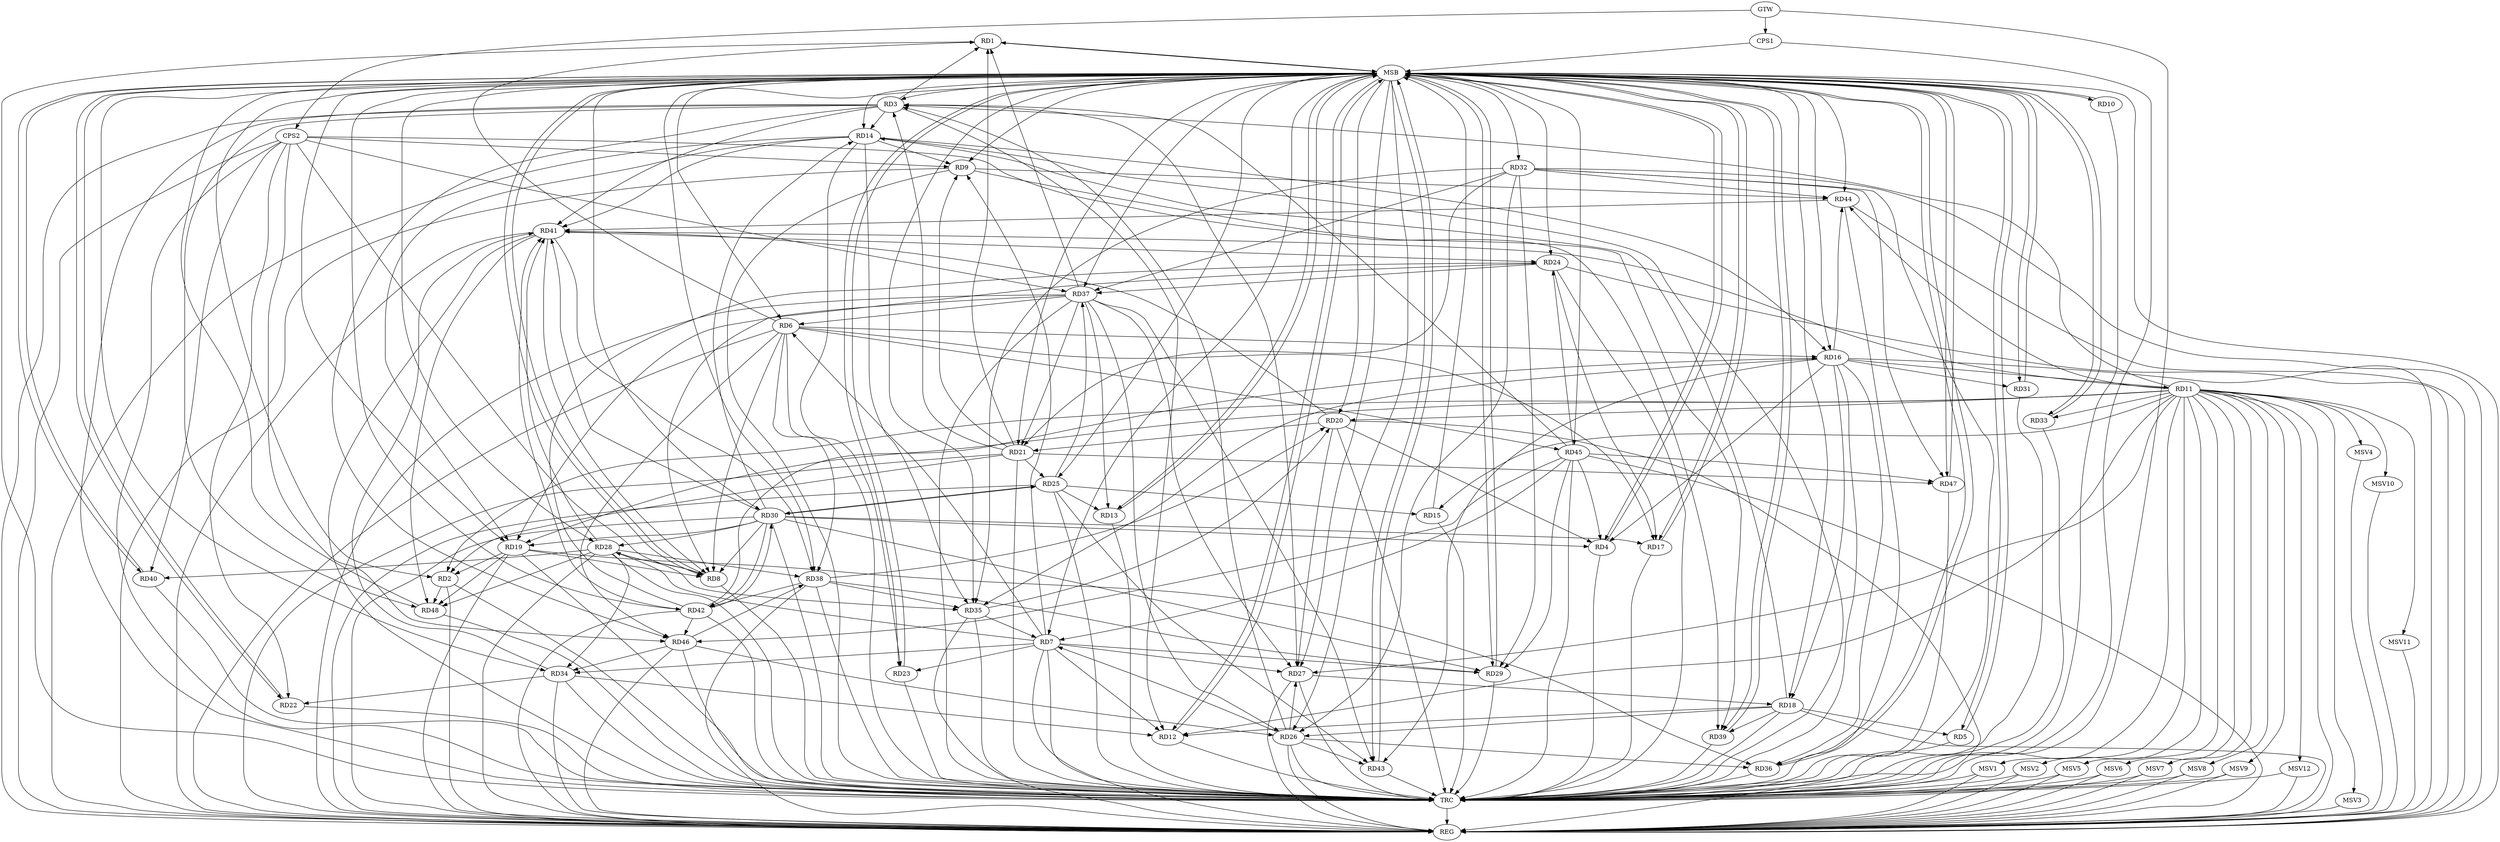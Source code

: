strict digraph G {
  RD1 [ label="RD1" ];
  RD2 [ label="RD2" ];
  RD3 [ label="RD3" ];
  RD4 [ label="RD4" ];
  RD5 [ label="RD5" ];
  RD6 [ label="RD6" ];
  RD7 [ label="RD7" ];
  RD8 [ label="RD8" ];
  RD9 [ label="RD9" ];
  RD10 [ label="RD10" ];
  RD11 [ label="RD11" ];
  RD12 [ label="RD12" ];
  RD13 [ label="RD13" ];
  RD14 [ label="RD14" ];
  RD15 [ label="RD15" ];
  RD16 [ label="RD16" ];
  RD17 [ label="RD17" ];
  RD18 [ label="RD18" ];
  RD19 [ label="RD19" ];
  RD20 [ label="RD20" ];
  RD21 [ label="RD21" ];
  RD22 [ label="RD22" ];
  RD23 [ label="RD23" ];
  RD24 [ label="RD24" ];
  RD25 [ label="RD25" ];
  RD26 [ label="RD26" ];
  RD27 [ label="RD27" ];
  RD28 [ label="RD28" ];
  RD29 [ label="RD29" ];
  RD30 [ label="RD30" ];
  RD31 [ label="RD31" ];
  RD32 [ label="RD32" ];
  RD33 [ label="RD33" ];
  RD34 [ label="RD34" ];
  RD35 [ label="RD35" ];
  RD36 [ label="RD36" ];
  RD37 [ label="RD37" ];
  RD38 [ label="RD38" ];
  RD39 [ label="RD39" ];
  RD40 [ label="RD40" ];
  RD41 [ label="RD41" ];
  RD42 [ label="RD42" ];
  RD43 [ label="RD43" ];
  RD44 [ label="RD44" ];
  RD45 [ label="RD45" ];
  RD46 [ label="RD46" ];
  RD47 [ label="RD47" ];
  RD48 [ label="RD48" ];
  CPS1 [ label="CPS1" ];
  CPS2 [ label="CPS2" ];
  GTW [ label="GTW" ];
  REG [ label="REG" ];
  MSB [ label="MSB" ];
  TRC [ label="TRC" ];
  MSV1 [ label="MSV1" ];
  MSV2 [ label="MSV2" ];
  MSV3 [ label="MSV3" ];
  MSV4 [ label="MSV4" ];
  MSV5 [ label="MSV5" ];
  MSV6 [ label="MSV6" ];
  MSV7 [ label="MSV7" ];
  MSV8 [ label="MSV8" ];
  MSV9 [ label="MSV9" ];
  MSV10 [ label="MSV10" ];
  MSV11 [ label="MSV11" ];
  MSV12 [ label="MSV12" ];
  RD3 -> RD1;
  RD6 -> RD1;
  RD21 -> RD1;
  RD37 -> RD1;
  RD11 -> RD2;
  RD19 -> RD2;
  RD21 -> RD2;
  RD2 -> RD48;
  RD11 -> RD3;
  RD3 -> RD12;
  RD3 -> RD14;
  RD21 -> RD3;
  RD26 -> RD3;
  RD3 -> RD27;
  RD3 -> RD41;
  RD45 -> RD3;
  RD3 -> RD46;
  RD3 -> RD48;
  RD16 -> RD4;
  RD20 -> RD4;
  RD30 -> RD4;
  RD45 -> RD4;
  RD18 -> RD5;
  RD7 -> RD6;
  RD6 -> RD8;
  RD6 -> RD16;
  RD6 -> RD17;
  RD37 -> RD6;
  RD6 -> RD38;
  RD6 -> RD45;
  RD6 -> RD46;
  RD7 -> RD9;
  RD7 -> RD12;
  RD7 -> RD23;
  RD26 -> RD7;
  RD7 -> RD27;
  RD7 -> RD28;
  RD7 -> RD29;
  RD7 -> RD34;
  RD35 -> RD7;
  RD45 -> RD7;
  RD19 -> RD8;
  RD24 -> RD8;
  RD28 -> RD8;
  RD30 -> RD8;
  RD41 -> RD8;
  RD14 -> RD9;
  RD21 -> RD9;
  RD9 -> RD39;
  RD9 -> RD44;
  RD11 -> RD12;
  RD11 -> RD15;
  RD16 -> RD11;
  RD11 -> RD19;
  RD11 -> RD20;
  RD11 -> RD27;
  RD11 -> RD33;
  RD11 -> RD41;
  RD11 -> RD44;
  RD18 -> RD12;
  RD34 -> RD12;
  RD25 -> RD13;
  RD37 -> RD13;
  RD14 -> RD16;
  RD18 -> RD14;
  RD14 -> RD19;
  RD14 -> RD23;
  RD30 -> RD14;
  RD14 -> RD35;
  RD14 -> RD41;
  RD25 -> RD15;
  RD16 -> RD18;
  RD16 -> RD31;
  RD16 -> RD35;
  RD16 -> RD36;
  RD42 -> RD16;
  RD16 -> RD43;
  RD16 -> RD44;
  RD24 -> RD17;
  RD30 -> RD17;
  RD18 -> RD26;
  RD27 -> RD18;
  RD18 -> RD39;
  RD30 -> RD19;
  RD19 -> RD36;
  RD37 -> RD19;
  RD19 -> RD48;
  RD20 -> RD21;
  RD20 -> RD27;
  RD35 -> RD20;
  RD38 -> RD20;
  RD20 -> RD41;
  RD21 -> RD25;
  RD32 -> RD21;
  RD37 -> RD21;
  RD21 -> RD47;
  RD34 -> RD22;
  RD24 -> RD37;
  RD41 -> RD24;
  RD42 -> RD24;
  RD45 -> RD24;
  RD25 -> RD30;
  RD30 -> RD25;
  RD25 -> RD37;
  RD25 -> RD43;
  RD26 -> RD27;
  RD32 -> RD26;
  RD26 -> RD36;
  RD37 -> RD26;
  RD26 -> RD43;
  RD46 -> RD26;
  RD37 -> RD27;
  RD30 -> RD28;
  RD28 -> RD34;
  RD28 -> RD35;
  RD28 -> RD38;
  RD28 -> RD40;
  RD28 -> RD41;
  RD28 -> RD48;
  RD30 -> RD29;
  RD32 -> RD29;
  RD38 -> RD29;
  RD45 -> RD29;
  RD30 -> RD41;
  RD30 -> RD42;
  RD42 -> RD30;
  RD32 -> RD35;
  RD32 -> RD37;
  RD32 -> RD44;
  RD32 -> RD47;
  RD34 -> RD41;
  RD46 -> RD34;
  RD38 -> RD35;
  RD37 -> RD43;
  RD41 -> RD38;
  RD38 -> RD42;
  RD46 -> RD38;
  RD42 -> RD41;
  RD44 -> RD41;
  RD41 -> RD48;
  RD42 -> RD46;
  RD45 -> RD46;
  RD45 -> RD47;
  CPS2 -> RD9;
  CPS2 -> RD46;
  CPS2 -> RD37;
  CPS2 -> RD40;
  CPS2 -> RD8;
  CPS2 -> RD39;
  CPS2 -> RD22;
  GTW -> CPS1;
  GTW -> CPS2;
  RD2 -> REG;
  RD3 -> REG;
  RD6 -> REG;
  RD7 -> REG;
  RD9 -> REG;
  RD11 -> REG;
  RD14 -> REG;
  RD16 -> REG;
  RD18 -> REG;
  RD19 -> REG;
  RD20 -> REG;
  RD21 -> REG;
  RD24 -> REG;
  RD25 -> REG;
  RD26 -> REG;
  RD27 -> REG;
  RD28 -> REG;
  RD30 -> REG;
  RD32 -> REG;
  RD34 -> REG;
  RD35 -> REG;
  RD37 -> REG;
  RD38 -> REG;
  RD41 -> REG;
  RD42 -> REG;
  RD44 -> REG;
  RD45 -> REG;
  RD46 -> REG;
  CPS2 -> REG;
  RD1 -> MSB;
  MSB -> RD8;
  MSB -> RD9;
  MSB -> RD10;
  MSB -> RD20;
  MSB -> RD30;
  MSB -> RD32;
  MSB -> REG;
  RD4 -> MSB;
  MSB -> RD7;
  MSB -> RD19;
  RD5 -> MSB;
  MSB -> RD22;
  MSB -> RD23;
  MSB -> RD24;
  MSB -> RD35;
  RD8 -> MSB;
  MSB -> RD2;
  MSB -> RD18;
  MSB -> RD33;
  MSB -> RD40;
  MSB -> RD42;
  RD10 -> MSB;
  MSB -> RD29;
  MSB -> RD37;
  RD12 -> MSB;
  MSB -> RD1;
  MSB -> RD27;
  MSB -> RD36;
  MSB -> RD45;
  MSB -> RD47;
  RD13 -> MSB;
  MSB -> RD44;
  RD15 -> MSB;
  MSB -> RD6;
  MSB -> RD14;
  MSB -> RD21;
  MSB -> RD31;
  RD17 -> MSB;
  MSB -> RD26;
  RD22 -> MSB;
  MSB -> RD3;
  MSB -> RD13;
  RD23 -> MSB;
  MSB -> RD5;
  RD29 -> MSB;
  MSB -> RD28;
  RD31 -> MSB;
  MSB -> RD12;
  RD33 -> MSB;
  MSB -> RD38;
  MSB -> RD39;
  RD36 -> MSB;
  RD39 -> MSB;
  RD40 -> MSB;
  MSB -> RD43;
  RD43 -> MSB;
  MSB -> RD25;
  RD47 -> MSB;
  MSB -> RD17;
  MSB -> RD34;
  RD48 -> MSB;
  MSB -> RD16;
  CPS1 -> MSB;
  MSB -> RD4;
  RD1 -> TRC;
  RD2 -> TRC;
  RD3 -> TRC;
  RD4 -> TRC;
  RD5 -> TRC;
  RD6 -> TRC;
  RD7 -> TRC;
  RD8 -> TRC;
  RD9 -> TRC;
  RD10 -> TRC;
  RD11 -> TRC;
  RD12 -> TRC;
  RD13 -> TRC;
  RD14 -> TRC;
  RD15 -> TRC;
  RD16 -> TRC;
  RD17 -> TRC;
  RD18 -> TRC;
  RD19 -> TRC;
  RD20 -> TRC;
  RD21 -> TRC;
  RD22 -> TRC;
  RD23 -> TRC;
  RD24 -> TRC;
  RD25 -> TRC;
  RD26 -> TRC;
  RD27 -> TRC;
  RD28 -> TRC;
  RD29 -> TRC;
  RD30 -> TRC;
  RD31 -> TRC;
  RD32 -> TRC;
  RD33 -> TRC;
  RD34 -> TRC;
  RD35 -> TRC;
  RD36 -> TRC;
  RD37 -> TRC;
  RD38 -> TRC;
  RD39 -> TRC;
  RD40 -> TRC;
  RD41 -> TRC;
  RD42 -> TRC;
  RD43 -> TRC;
  RD44 -> TRC;
  RD45 -> TRC;
  RD46 -> TRC;
  RD47 -> TRC;
  RD48 -> TRC;
  CPS1 -> TRC;
  CPS2 -> TRC;
  GTW -> TRC;
  TRC -> REG;
  RD11 -> MSV1;
  RD11 -> MSV2;
  RD11 -> MSV3;
  RD11 -> MSV4;
  RD11 -> MSV5;
  MSV1 -> REG;
  MSV1 -> TRC;
  MSV2 -> REG;
  MSV2 -> TRC;
  MSV3 -> REG;
  MSV4 -> REG;
  MSV5 -> REG;
  MSV5 -> TRC;
  RD11 -> MSV6;
  MSV6 -> REG;
  MSV6 -> TRC;
  RD11 -> MSV7;
  RD11 -> MSV8;
  MSV7 -> REG;
  MSV7 -> TRC;
  MSV8 -> REG;
  MSV8 -> TRC;
  RD11 -> MSV9;
  RD11 -> MSV10;
  MSV9 -> REG;
  MSV9 -> TRC;
  MSV10 -> REG;
  RD11 -> MSV11;
  MSV11 -> REG;
  RD11 -> MSV12;
  MSV12 -> REG;
  MSV12 -> TRC;
}
